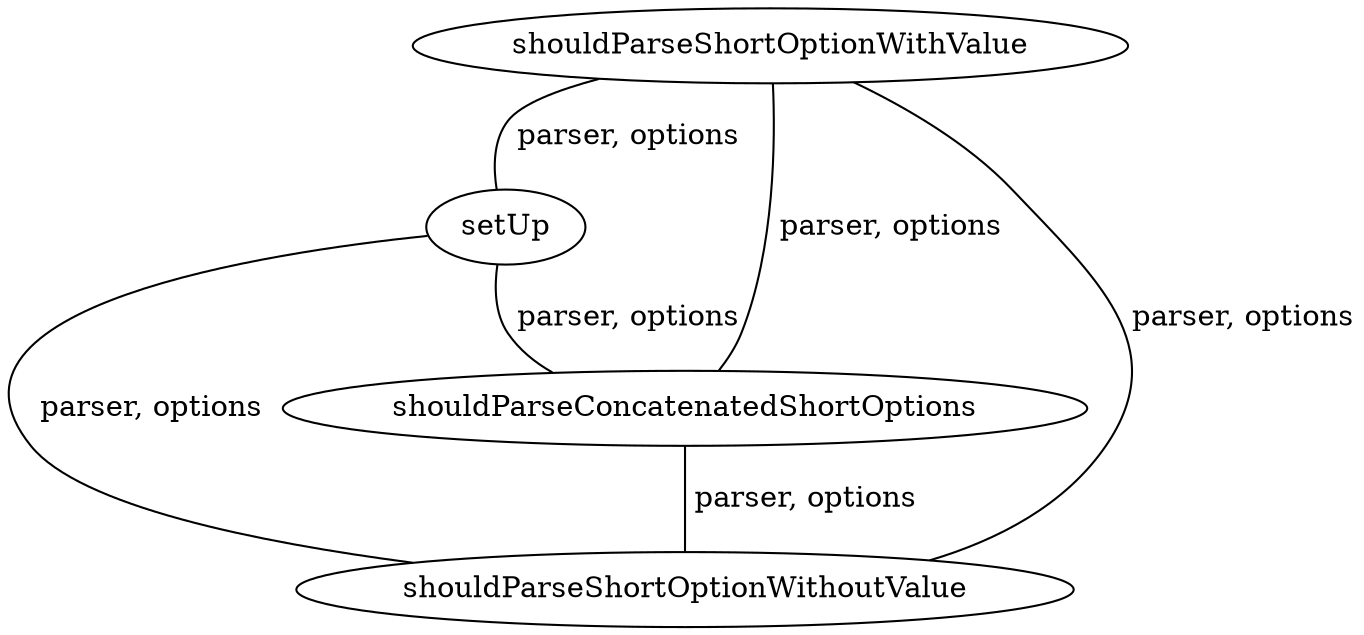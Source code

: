 digraph G {
shouldParseShortOptionWithValue;
setUp;
shouldParseConcatenatedShortOptions;
shouldParseShortOptionWithoutValue;
shouldParseShortOptionWithValue -> setUp [label=" parser, options", dir=none];
shouldParseShortOptionWithValue -> shouldParseConcatenatedShortOptions [label=" parser, options", dir=none];
shouldParseShortOptionWithValue -> shouldParseShortOptionWithoutValue [label=" parser, options", dir=none];
setUp -> shouldParseConcatenatedShortOptions [label=" parser, options", dir=none];
setUp -> shouldParseShortOptionWithoutValue [label=" parser, options", dir=none];
shouldParseConcatenatedShortOptions -> shouldParseShortOptionWithoutValue [label=" parser, options", dir=none];
}